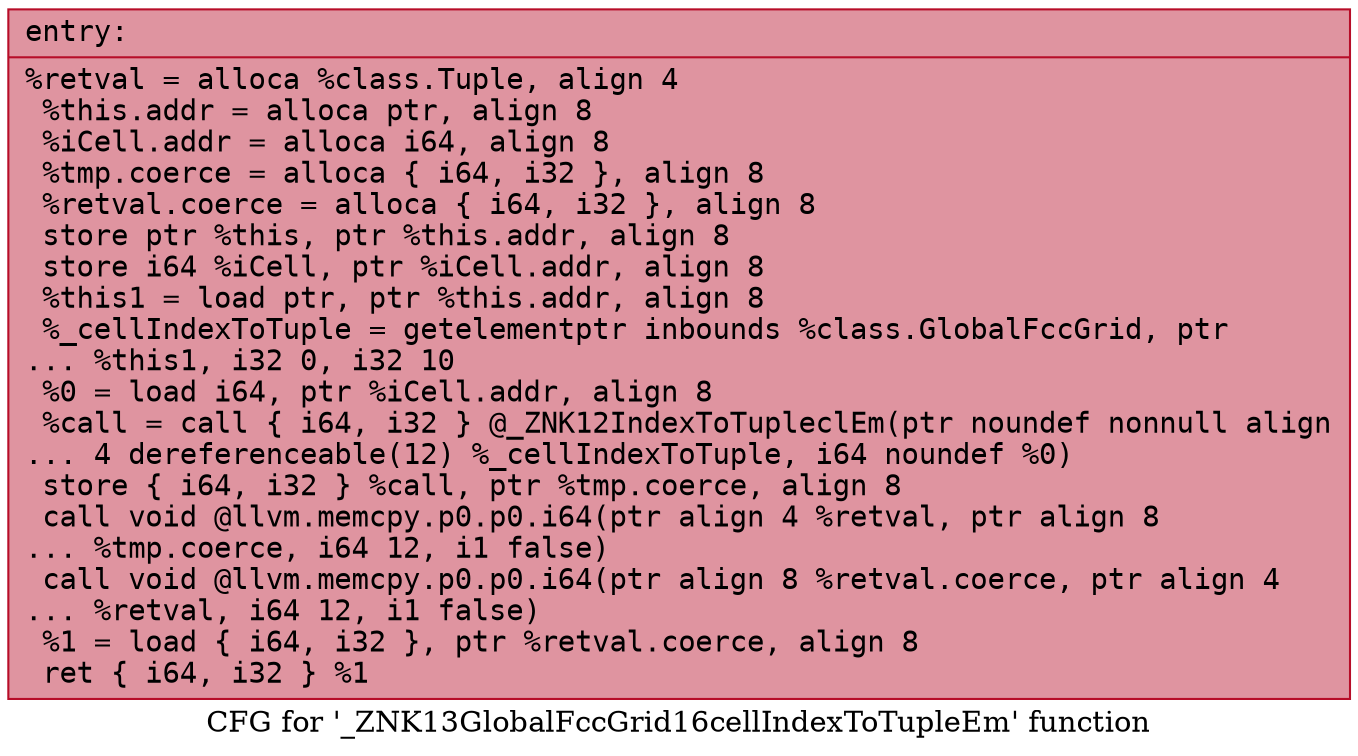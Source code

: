 digraph "CFG for '_ZNK13GlobalFccGrid16cellIndexToTupleEm' function" {
	label="CFG for '_ZNK13GlobalFccGrid16cellIndexToTupleEm' function";

	Node0x560dc9fb3260 [shape=record,color="#b70d28ff", style=filled, fillcolor="#b70d2870" fontname="Courier",label="{entry:\l|  %retval = alloca %class.Tuple, align 4\l  %this.addr = alloca ptr, align 8\l  %iCell.addr = alloca i64, align 8\l  %tmp.coerce = alloca \{ i64, i32 \}, align 8\l  %retval.coerce = alloca \{ i64, i32 \}, align 8\l  store ptr %this, ptr %this.addr, align 8\l  store i64 %iCell, ptr %iCell.addr, align 8\l  %this1 = load ptr, ptr %this.addr, align 8\l  %_cellIndexToTuple = getelementptr inbounds %class.GlobalFccGrid, ptr\l... %this1, i32 0, i32 10\l  %0 = load i64, ptr %iCell.addr, align 8\l  %call = call \{ i64, i32 \} @_ZNK12IndexToTupleclEm(ptr noundef nonnull align\l... 4 dereferenceable(12) %_cellIndexToTuple, i64 noundef %0)\l  store \{ i64, i32 \} %call, ptr %tmp.coerce, align 8\l  call void @llvm.memcpy.p0.p0.i64(ptr align 4 %retval, ptr align 8\l... %tmp.coerce, i64 12, i1 false)\l  call void @llvm.memcpy.p0.p0.i64(ptr align 8 %retval.coerce, ptr align 4\l... %retval, i64 12, i1 false)\l  %1 = load \{ i64, i32 \}, ptr %retval.coerce, align 8\l  ret \{ i64, i32 \} %1\l}"];
}
